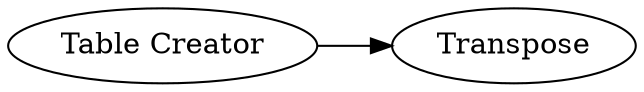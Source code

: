 digraph {
	"-7442119605196040693_2" [label=Transpose]
	"-7442119605196040693_1" [label="Table Creator"]
	"-7442119605196040693_1" -> "-7442119605196040693_2"
	rankdir=LR
}
